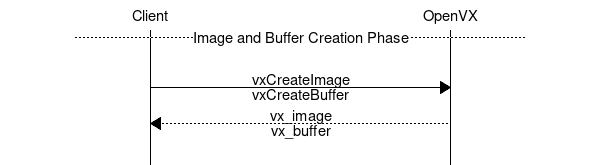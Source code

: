 msc {
    a [label="Client"], b [label="OpenVX"];
    ---  [label="Image and Buffer Creation Phase"];
    |||;
    a=>b [label="vxCreateImage\nvxCreateBuffer"];
    a<<b [label="vx_image\nvx_buffer"];
    |||;
}
